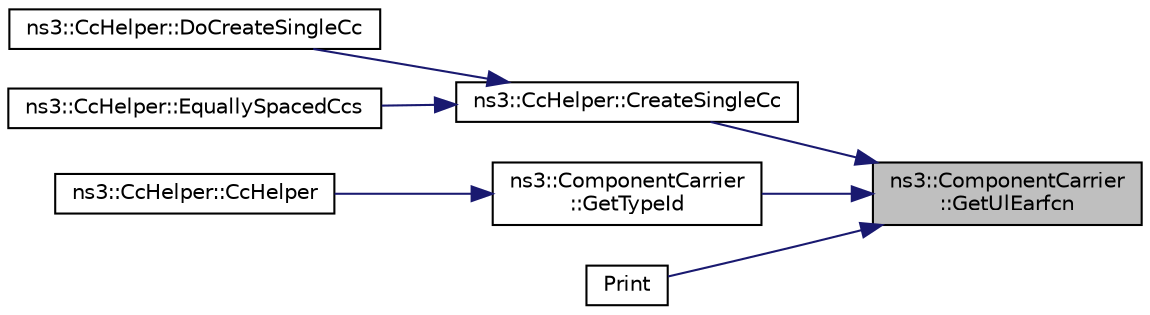 digraph "ns3::ComponentCarrier::GetUlEarfcn"
{
 // LATEX_PDF_SIZE
  edge [fontname="Helvetica",fontsize="10",labelfontname="Helvetica",labelfontsize="10"];
  node [fontname="Helvetica",fontsize="10",shape=record];
  rankdir="RL";
  Node1 [label="ns3::ComponentCarrier\l::GetUlEarfcn",height=0.2,width=0.4,color="black", fillcolor="grey75", style="filled", fontcolor="black",tooltip=" "];
  Node1 -> Node2 [dir="back",color="midnightblue",fontsize="10",style="solid",fontname="Helvetica"];
  Node2 [label="ns3::CcHelper::CreateSingleCc",height=0.2,width=0.4,color="black", fillcolor="white", style="filled",URL="$classns3_1_1_cc_helper.html#af66bfd8af414697808a712fbb2b6b052",tooltip="Create a single component carrier."];
  Node2 -> Node3 [dir="back",color="midnightblue",fontsize="10",style="solid",fontname="Helvetica"];
  Node3 [label="ns3::CcHelper::DoCreateSingleCc",height=0.2,width=0.4,color="black", fillcolor="white", style="filled",URL="$classns3_1_1_cc_helper.html#a2a99f535afa3db5b3bc757b286b11ea5",tooltip="Create single CC."];
  Node2 -> Node4 [dir="back",color="midnightblue",fontsize="10",style="solid",fontname="Helvetica"];
  Node4 [label="ns3::CcHelper::EquallySpacedCcs",height=0.2,width=0.4,color="black", fillcolor="white", style="filled",URL="$classns3_1_1_cc_helper.html#a98e9a4147ad4fb28e809b8a3d53cb0bc",tooltip="EquallySpacedCcs() create a valid std::map< uint8_t, Ptr<ComponentCarrier> > The Primary Component Ca..."];
  Node1 -> Node5 [dir="back",color="midnightblue",fontsize="10",style="solid",fontname="Helvetica"];
  Node5 [label="ns3::ComponentCarrier\l::GetTypeId",height=0.2,width=0.4,color="black", fillcolor="white", style="filled",URL="$classns3_1_1_component_carrier.html#a444783598c6b62279c9c011d71f51c75",tooltip="Get the type ID."];
  Node5 -> Node6 [dir="back",color="midnightblue",fontsize="10",style="solid",fontname="Helvetica"];
  Node6 [label="ns3::CcHelper::CcHelper",height=0.2,width=0.4,color="black", fillcolor="white", style="filled",URL="$classns3_1_1_cc_helper.html#a57346bd63aa87d410316ce1c3f4216d5",tooltip=" "];
  Node1 -> Node7 [dir="back",color="midnightblue",fontsize="10",style="solid",fontname="Helvetica"];
  Node7 [label="Print",height=0.2,width=0.4,color="black", fillcolor="white", style="filled",URL="$lena-cc-helper_8cc.html#a1b1bbd7d69b8554e763e2a5dd5e55cc4",tooltip=" "];
}
